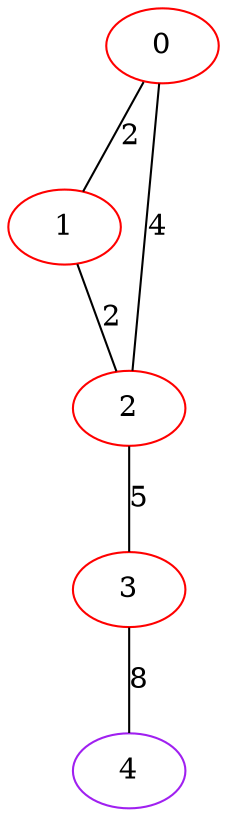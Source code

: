 graph "" {
0 [color=red, weight=1];
1 [color=red, weight=1];
2 [color=red, weight=1];
3 [color=red, weight=1];
4 [color=purple, weight=4];
0 -- 1  [key=0, label=2];
0 -- 2  [key=0, label=4];
1 -- 2  [key=0, label=2];
2 -- 3  [key=0, label=5];
3 -- 4  [key=0, label=8];
}
